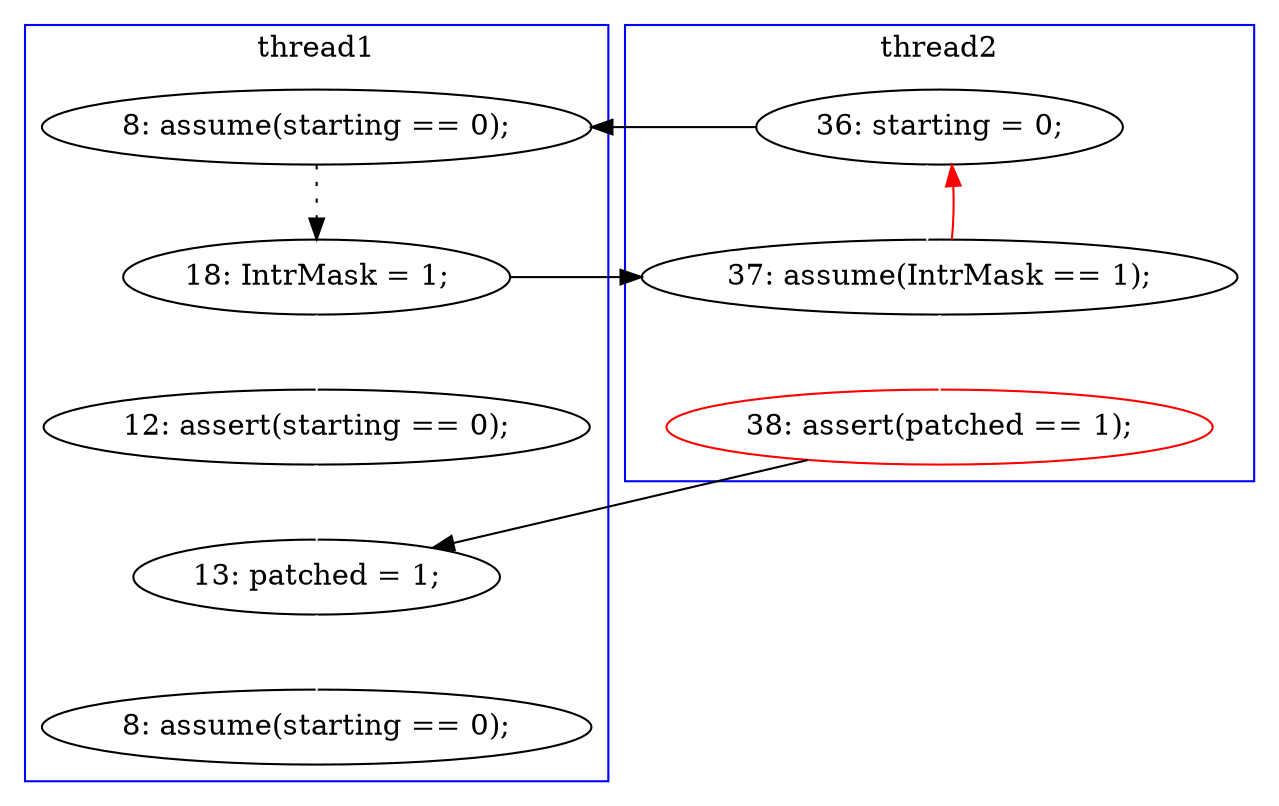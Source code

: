 digraph Counterexample {
	20 -> 23 [color = white, style = solid]
	23 -> 25 [color = black, style = solid, constraint = false]
	18 -> 20 [color = black, style = solid, constraint = false]
	16 -> 18 [color = black, style = dotted]
	15 -> 16 [color = black, style = solid, constraint = false]
	20 -> 15 [color = red, style = solid, constraint = false]
	24 -> 25 [color = white, style = solid]
	18 -> 24 [color = white, style = solid]
	25 -> 30 [color = white, style = solid]
	15 -> 20 [color = white, style = solid]
	subgraph cluster2 {
		label = thread2
		color = blue
		23  [label = "38: assert(patched == 1);", color = red]
		20  [label = "37: assume(IntrMask == 1);"]
		15  [label = "36: starting = 0;"]
	}
	subgraph cluster1 {
		label = thread1
		color = blue
		30  [label = "8: assume(starting == 0);"]
		25  [label = "13: patched = 1;"]
		24  [label = "12: assert(starting == 0);"]
		16  [label = "8: assume(starting == 0);"]
		18  [label = "18: IntrMask = 1;"]
	}
}